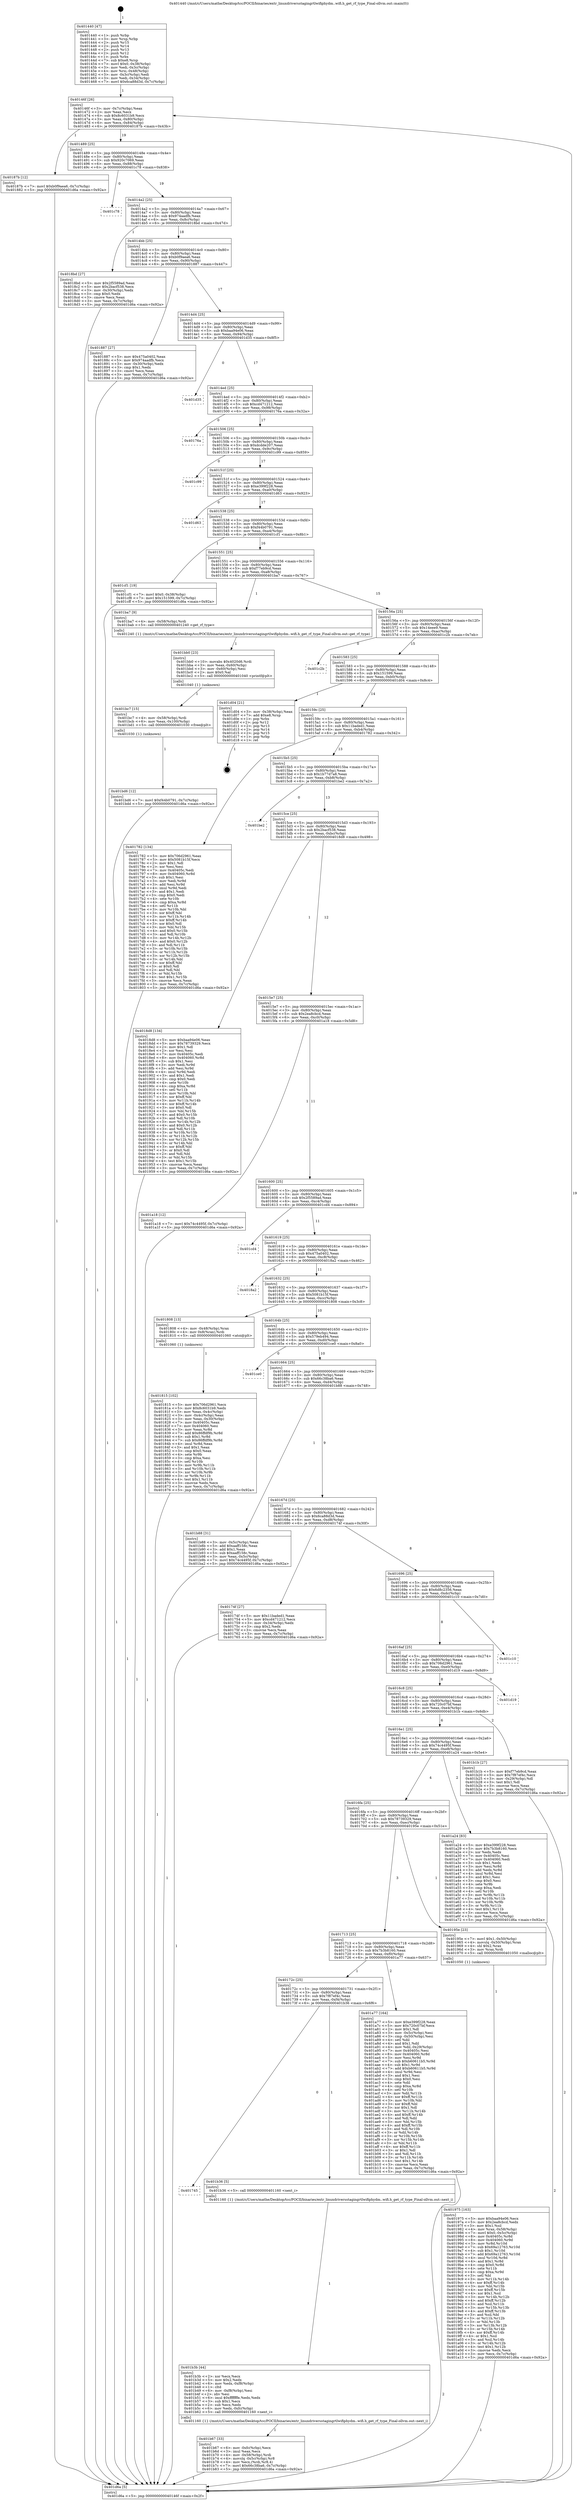 digraph "0x401440" {
  label = "0x401440 (/mnt/c/Users/mathe/Desktop/tcc/POCII/binaries/extr_linuxdriversstagingrtlwifiphydm..wifi.h_get_rf_type_Final-ollvm.out::main(0))"
  labelloc = "t"
  node[shape=record]

  Entry [label="",width=0.3,height=0.3,shape=circle,fillcolor=black,style=filled]
  "0x40146f" [label="{
     0x40146f [26]\l
     | [instrs]\l
     &nbsp;&nbsp;0x40146f \<+3\>: mov -0x7c(%rbp),%eax\l
     &nbsp;&nbsp;0x401472 \<+2\>: mov %eax,%ecx\l
     &nbsp;&nbsp;0x401474 \<+6\>: sub $0x8c6031b9,%ecx\l
     &nbsp;&nbsp;0x40147a \<+3\>: mov %eax,-0x80(%rbp)\l
     &nbsp;&nbsp;0x40147d \<+6\>: mov %ecx,-0x84(%rbp)\l
     &nbsp;&nbsp;0x401483 \<+6\>: je 000000000040187b \<main+0x43b\>\l
  }"]
  "0x40187b" [label="{
     0x40187b [12]\l
     | [instrs]\l
     &nbsp;&nbsp;0x40187b \<+7\>: movl $0xb0f9aea6,-0x7c(%rbp)\l
     &nbsp;&nbsp;0x401882 \<+5\>: jmp 0000000000401d6a \<main+0x92a\>\l
  }"]
  "0x401489" [label="{
     0x401489 [25]\l
     | [instrs]\l
     &nbsp;&nbsp;0x401489 \<+5\>: jmp 000000000040148e \<main+0x4e\>\l
     &nbsp;&nbsp;0x40148e \<+3\>: mov -0x80(%rbp),%eax\l
     &nbsp;&nbsp;0x401491 \<+5\>: sub $0x920c7069,%eax\l
     &nbsp;&nbsp;0x401496 \<+6\>: mov %eax,-0x88(%rbp)\l
     &nbsp;&nbsp;0x40149c \<+6\>: je 0000000000401c78 \<main+0x838\>\l
  }"]
  Exit [label="",width=0.3,height=0.3,shape=circle,fillcolor=black,style=filled,peripheries=2]
  "0x401c78" [label="{
     0x401c78\l
  }", style=dashed]
  "0x4014a2" [label="{
     0x4014a2 [25]\l
     | [instrs]\l
     &nbsp;&nbsp;0x4014a2 \<+5\>: jmp 00000000004014a7 \<main+0x67\>\l
     &nbsp;&nbsp;0x4014a7 \<+3\>: mov -0x80(%rbp),%eax\l
     &nbsp;&nbsp;0x4014aa \<+5\>: sub $0x974aadfb,%eax\l
     &nbsp;&nbsp;0x4014af \<+6\>: mov %eax,-0x8c(%rbp)\l
     &nbsp;&nbsp;0x4014b5 \<+6\>: je 00000000004018bd \<main+0x47d\>\l
  }"]
  "0x401bd6" [label="{
     0x401bd6 [12]\l
     | [instrs]\l
     &nbsp;&nbsp;0x401bd6 \<+7\>: movl $0xf44b0791,-0x7c(%rbp)\l
     &nbsp;&nbsp;0x401bdd \<+5\>: jmp 0000000000401d6a \<main+0x92a\>\l
  }"]
  "0x4018bd" [label="{
     0x4018bd [27]\l
     | [instrs]\l
     &nbsp;&nbsp;0x4018bd \<+5\>: mov $0x2f5589ad,%eax\l
     &nbsp;&nbsp;0x4018c2 \<+5\>: mov $0x2bacf538,%ecx\l
     &nbsp;&nbsp;0x4018c7 \<+3\>: mov -0x30(%rbp),%edx\l
     &nbsp;&nbsp;0x4018ca \<+3\>: cmp $0x0,%edx\l
     &nbsp;&nbsp;0x4018cd \<+3\>: cmove %ecx,%eax\l
     &nbsp;&nbsp;0x4018d0 \<+3\>: mov %eax,-0x7c(%rbp)\l
     &nbsp;&nbsp;0x4018d3 \<+5\>: jmp 0000000000401d6a \<main+0x92a\>\l
  }"]
  "0x4014bb" [label="{
     0x4014bb [25]\l
     | [instrs]\l
     &nbsp;&nbsp;0x4014bb \<+5\>: jmp 00000000004014c0 \<main+0x80\>\l
     &nbsp;&nbsp;0x4014c0 \<+3\>: mov -0x80(%rbp),%eax\l
     &nbsp;&nbsp;0x4014c3 \<+5\>: sub $0xb0f9aea6,%eax\l
     &nbsp;&nbsp;0x4014c8 \<+6\>: mov %eax,-0x90(%rbp)\l
     &nbsp;&nbsp;0x4014ce \<+6\>: je 0000000000401887 \<main+0x447\>\l
  }"]
  "0x401bc7" [label="{
     0x401bc7 [15]\l
     | [instrs]\l
     &nbsp;&nbsp;0x401bc7 \<+4\>: mov -0x58(%rbp),%rdi\l
     &nbsp;&nbsp;0x401bcb \<+6\>: mov %eax,-0x100(%rbp)\l
     &nbsp;&nbsp;0x401bd1 \<+5\>: call 0000000000401030 \<free@plt\>\l
     | [calls]\l
     &nbsp;&nbsp;0x401030 \{1\} (unknown)\l
  }"]
  "0x401887" [label="{
     0x401887 [27]\l
     | [instrs]\l
     &nbsp;&nbsp;0x401887 \<+5\>: mov $0x475a0402,%eax\l
     &nbsp;&nbsp;0x40188c \<+5\>: mov $0x974aadfb,%ecx\l
     &nbsp;&nbsp;0x401891 \<+3\>: mov -0x30(%rbp),%edx\l
     &nbsp;&nbsp;0x401894 \<+3\>: cmp $0x1,%edx\l
     &nbsp;&nbsp;0x401897 \<+3\>: cmovl %ecx,%eax\l
     &nbsp;&nbsp;0x40189a \<+3\>: mov %eax,-0x7c(%rbp)\l
     &nbsp;&nbsp;0x40189d \<+5\>: jmp 0000000000401d6a \<main+0x92a\>\l
  }"]
  "0x4014d4" [label="{
     0x4014d4 [25]\l
     | [instrs]\l
     &nbsp;&nbsp;0x4014d4 \<+5\>: jmp 00000000004014d9 \<main+0x99\>\l
     &nbsp;&nbsp;0x4014d9 \<+3\>: mov -0x80(%rbp),%eax\l
     &nbsp;&nbsp;0x4014dc \<+5\>: sub $0xbaa94e06,%eax\l
     &nbsp;&nbsp;0x4014e1 \<+6\>: mov %eax,-0x94(%rbp)\l
     &nbsp;&nbsp;0x4014e7 \<+6\>: je 0000000000401d35 \<main+0x8f5\>\l
  }"]
  "0x401bb0" [label="{
     0x401bb0 [23]\l
     | [instrs]\l
     &nbsp;&nbsp;0x401bb0 \<+10\>: movabs $0x4020d6,%rdi\l
     &nbsp;&nbsp;0x401bba \<+3\>: mov %eax,-0x60(%rbp)\l
     &nbsp;&nbsp;0x401bbd \<+3\>: mov -0x60(%rbp),%esi\l
     &nbsp;&nbsp;0x401bc0 \<+2\>: mov $0x0,%al\l
     &nbsp;&nbsp;0x401bc2 \<+5\>: call 0000000000401040 \<printf@plt\>\l
     | [calls]\l
     &nbsp;&nbsp;0x401040 \{1\} (unknown)\l
  }"]
  "0x401d35" [label="{
     0x401d35\l
  }", style=dashed]
  "0x4014ed" [label="{
     0x4014ed [25]\l
     | [instrs]\l
     &nbsp;&nbsp;0x4014ed \<+5\>: jmp 00000000004014f2 \<main+0xb2\>\l
     &nbsp;&nbsp;0x4014f2 \<+3\>: mov -0x80(%rbp),%eax\l
     &nbsp;&nbsp;0x4014f5 \<+5\>: sub $0xcd471212,%eax\l
     &nbsp;&nbsp;0x4014fa \<+6\>: mov %eax,-0x98(%rbp)\l
     &nbsp;&nbsp;0x401500 \<+6\>: je 000000000040176a \<main+0x32a\>\l
  }"]
  "0x401b67" [label="{
     0x401b67 [33]\l
     | [instrs]\l
     &nbsp;&nbsp;0x401b67 \<+6\>: mov -0xfc(%rbp),%ecx\l
     &nbsp;&nbsp;0x401b6d \<+3\>: imul %eax,%ecx\l
     &nbsp;&nbsp;0x401b70 \<+4\>: mov -0x58(%rbp),%rdi\l
     &nbsp;&nbsp;0x401b74 \<+4\>: movslq -0x5c(%rbp),%r8\l
     &nbsp;&nbsp;0x401b78 \<+4\>: mov %ecx,(%rdi,%r8,4)\l
     &nbsp;&nbsp;0x401b7c \<+7\>: movl $0x66c38ba6,-0x7c(%rbp)\l
     &nbsp;&nbsp;0x401b83 \<+5\>: jmp 0000000000401d6a \<main+0x92a\>\l
  }"]
  "0x40176a" [label="{
     0x40176a\l
  }", style=dashed]
  "0x401506" [label="{
     0x401506 [25]\l
     | [instrs]\l
     &nbsp;&nbsp;0x401506 \<+5\>: jmp 000000000040150b \<main+0xcb\>\l
     &nbsp;&nbsp;0x40150b \<+3\>: mov -0x80(%rbp),%eax\l
     &nbsp;&nbsp;0x40150e \<+5\>: sub $0xdcdde207,%eax\l
     &nbsp;&nbsp;0x401513 \<+6\>: mov %eax,-0x9c(%rbp)\l
     &nbsp;&nbsp;0x401519 \<+6\>: je 0000000000401c99 \<main+0x859\>\l
  }"]
  "0x401b3b" [label="{
     0x401b3b [44]\l
     | [instrs]\l
     &nbsp;&nbsp;0x401b3b \<+2\>: xor %ecx,%ecx\l
     &nbsp;&nbsp;0x401b3d \<+5\>: mov $0x2,%edx\l
     &nbsp;&nbsp;0x401b42 \<+6\>: mov %edx,-0xf8(%rbp)\l
     &nbsp;&nbsp;0x401b48 \<+1\>: cltd\l
     &nbsp;&nbsp;0x401b49 \<+6\>: mov -0xf8(%rbp),%esi\l
     &nbsp;&nbsp;0x401b4f \<+2\>: idiv %esi\l
     &nbsp;&nbsp;0x401b51 \<+6\>: imul $0xfffffffe,%edx,%edx\l
     &nbsp;&nbsp;0x401b57 \<+3\>: sub $0x1,%ecx\l
     &nbsp;&nbsp;0x401b5a \<+2\>: sub %ecx,%edx\l
     &nbsp;&nbsp;0x401b5c \<+6\>: mov %edx,-0xfc(%rbp)\l
     &nbsp;&nbsp;0x401b62 \<+5\>: call 0000000000401160 \<next_i\>\l
     | [calls]\l
     &nbsp;&nbsp;0x401160 \{1\} (/mnt/c/Users/mathe/Desktop/tcc/POCII/binaries/extr_linuxdriversstagingrtlwifiphydm..wifi.h_get_rf_type_Final-ollvm.out::next_i)\l
  }"]
  "0x401c99" [label="{
     0x401c99\l
  }", style=dashed]
  "0x40151f" [label="{
     0x40151f [25]\l
     | [instrs]\l
     &nbsp;&nbsp;0x40151f \<+5\>: jmp 0000000000401524 \<main+0xe4\>\l
     &nbsp;&nbsp;0x401524 \<+3\>: mov -0x80(%rbp),%eax\l
     &nbsp;&nbsp;0x401527 \<+5\>: sub $0xe399f228,%eax\l
     &nbsp;&nbsp;0x40152c \<+6\>: mov %eax,-0xa0(%rbp)\l
     &nbsp;&nbsp;0x401532 \<+6\>: je 0000000000401d63 \<main+0x923\>\l
  }"]
  "0x401745" [label="{
     0x401745\l
  }", style=dashed]
  "0x401d63" [label="{
     0x401d63\l
  }", style=dashed]
  "0x401538" [label="{
     0x401538 [25]\l
     | [instrs]\l
     &nbsp;&nbsp;0x401538 \<+5\>: jmp 000000000040153d \<main+0xfd\>\l
     &nbsp;&nbsp;0x40153d \<+3\>: mov -0x80(%rbp),%eax\l
     &nbsp;&nbsp;0x401540 \<+5\>: sub $0xf44b0791,%eax\l
     &nbsp;&nbsp;0x401545 \<+6\>: mov %eax,-0xa4(%rbp)\l
     &nbsp;&nbsp;0x40154b \<+6\>: je 0000000000401cf1 \<main+0x8b1\>\l
  }"]
  "0x401b36" [label="{
     0x401b36 [5]\l
     | [instrs]\l
     &nbsp;&nbsp;0x401b36 \<+5\>: call 0000000000401160 \<next_i\>\l
     | [calls]\l
     &nbsp;&nbsp;0x401160 \{1\} (/mnt/c/Users/mathe/Desktop/tcc/POCII/binaries/extr_linuxdriversstagingrtlwifiphydm..wifi.h_get_rf_type_Final-ollvm.out::next_i)\l
  }"]
  "0x401cf1" [label="{
     0x401cf1 [19]\l
     | [instrs]\l
     &nbsp;&nbsp;0x401cf1 \<+7\>: movl $0x0,-0x38(%rbp)\l
     &nbsp;&nbsp;0x401cf8 \<+7\>: movl $0x151599,-0x7c(%rbp)\l
     &nbsp;&nbsp;0x401cff \<+5\>: jmp 0000000000401d6a \<main+0x92a\>\l
  }"]
  "0x401551" [label="{
     0x401551 [25]\l
     | [instrs]\l
     &nbsp;&nbsp;0x401551 \<+5\>: jmp 0000000000401556 \<main+0x116\>\l
     &nbsp;&nbsp;0x401556 \<+3\>: mov -0x80(%rbp),%eax\l
     &nbsp;&nbsp;0x401559 \<+5\>: sub $0xf77eb9cd,%eax\l
     &nbsp;&nbsp;0x40155e \<+6\>: mov %eax,-0xa8(%rbp)\l
     &nbsp;&nbsp;0x401564 \<+6\>: je 0000000000401ba7 \<main+0x767\>\l
  }"]
  "0x40172c" [label="{
     0x40172c [25]\l
     | [instrs]\l
     &nbsp;&nbsp;0x40172c \<+5\>: jmp 0000000000401731 \<main+0x2f1\>\l
     &nbsp;&nbsp;0x401731 \<+3\>: mov -0x80(%rbp),%eax\l
     &nbsp;&nbsp;0x401734 \<+5\>: sub $0x7f87ef4c,%eax\l
     &nbsp;&nbsp;0x401739 \<+6\>: mov %eax,-0xf4(%rbp)\l
     &nbsp;&nbsp;0x40173f \<+6\>: je 0000000000401b36 \<main+0x6f6\>\l
  }"]
  "0x401ba7" [label="{
     0x401ba7 [9]\l
     | [instrs]\l
     &nbsp;&nbsp;0x401ba7 \<+4\>: mov -0x58(%rbp),%rdi\l
     &nbsp;&nbsp;0x401bab \<+5\>: call 0000000000401240 \<get_rf_type\>\l
     | [calls]\l
     &nbsp;&nbsp;0x401240 \{1\} (/mnt/c/Users/mathe/Desktop/tcc/POCII/binaries/extr_linuxdriversstagingrtlwifiphydm..wifi.h_get_rf_type_Final-ollvm.out::get_rf_type)\l
  }"]
  "0x40156a" [label="{
     0x40156a [25]\l
     | [instrs]\l
     &nbsp;&nbsp;0x40156a \<+5\>: jmp 000000000040156f \<main+0x12f\>\l
     &nbsp;&nbsp;0x40156f \<+3\>: mov -0x80(%rbp),%eax\l
     &nbsp;&nbsp;0x401572 \<+5\>: sub $0x14eee9,%eax\l
     &nbsp;&nbsp;0x401577 \<+6\>: mov %eax,-0xac(%rbp)\l
     &nbsp;&nbsp;0x40157d \<+6\>: je 0000000000401c2b \<main+0x7eb\>\l
  }"]
  "0x401a77" [label="{
     0x401a77 [164]\l
     | [instrs]\l
     &nbsp;&nbsp;0x401a77 \<+5\>: mov $0xe399f228,%eax\l
     &nbsp;&nbsp;0x401a7c \<+5\>: mov $0x720c07bf,%ecx\l
     &nbsp;&nbsp;0x401a81 \<+2\>: mov $0x1,%dl\l
     &nbsp;&nbsp;0x401a83 \<+3\>: mov -0x5c(%rbp),%esi\l
     &nbsp;&nbsp;0x401a86 \<+3\>: cmp -0x50(%rbp),%esi\l
     &nbsp;&nbsp;0x401a89 \<+4\>: setl %dil\l
     &nbsp;&nbsp;0x401a8d \<+4\>: and $0x1,%dil\l
     &nbsp;&nbsp;0x401a91 \<+4\>: mov %dil,-0x29(%rbp)\l
     &nbsp;&nbsp;0x401a95 \<+7\>: mov 0x40405c,%esi\l
     &nbsp;&nbsp;0x401a9c \<+8\>: mov 0x404060,%r8d\l
     &nbsp;&nbsp;0x401aa4 \<+3\>: mov %esi,%r9d\l
     &nbsp;&nbsp;0x401aa7 \<+7\>: sub $0xb60611b5,%r9d\l
     &nbsp;&nbsp;0x401aae \<+4\>: sub $0x1,%r9d\l
     &nbsp;&nbsp;0x401ab2 \<+7\>: add $0xb60611b5,%r9d\l
     &nbsp;&nbsp;0x401ab9 \<+4\>: imul %r9d,%esi\l
     &nbsp;&nbsp;0x401abd \<+3\>: and $0x1,%esi\l
     &nbsp;&nbsp;0x401ac0 \<+3\>: cmp $0x0,%esi\l
     &nbsp;&nbsp;0x401ac3 \<+4\>: sete %dil\l
     &nbsp;&nbsp;0x401ac7 \<+4\>: cmp $0xa,%r8d\l
     &nbsp;&nbsp;0x401acb \<+4\>: setl %r10b\l
     &nbsp;&nbsp;0x401acf \<+3\>: mov %dil,%r11b\l
     &nbsp;&nbsp;0x401ad2 \<+4\>: xor $0xff,%r11b\l
     &nbsp;&nbsp;0x401ad6 \<+3\>: mov %r10b,%bl\l
     &nbsp;&nbsp;0x401ad9 \<+3\>: xor $0xff,%bl\l
     &nbsp;&nbsp;0x401adc \<+3\>: xor $0x1,%dl\l
     &nbsp;&nbsp;0x401adf \<+3\>: mov %r11b,%r14b\l
     &nbsp;&nbsp;0x401ae2 \<+4\>: and $0xff,%r14b\l
     &nbsp;&nbsp;0x401ae6 \<+3\>: and %dl,%dil\l
     &nbsp;&nbsp;0x401ae9 \<+3\>: mov %bl,%r15b\l
     &nbsp;&nbsp;0x401aec \<+4\>: and $0xff,%r15b\l
     &nbsp;&nbsp;0x401af0 \<+3\>: and %dl,%r10b\l
     &nbsp;&nbsp;0x401af3 \<+3\>: or %dil,%r14b\l
     &nbsp;&nbsp;0x401af6 \<+3\>: or %r10b,%r15b\l
     &nbsp;&nbsp;0x401af9 \<+3\>: xor %r15b,%r14b\l
     &nbsp;&nbsp;0x401afc \<+3\>: or %bl,%r11b\l
     &nbsp;&nbsp;0x401aff \<+4\>: xor $0xff,%r11b\l
     &nbsp;&nbsp;0x401b03 \<+3\>: or $0x1,%dl\l
     &nbsp;&nbsp;0x401b06 \<+3\>: and %dl,%r11b\l
     &nbsp;&nbsp;0x401b09 \<+3\>: or %r11b,%r14b\l
     &nbsp;&nbsp;0x401b0c \<+4\>: test $0x1,%r14b\l
     &nbsp;&nbsp;0x401b10 \<+3\>: cmovne %ecx,%eax\l
     &nbsp;&nbsp;0x401b13 \<+3\>: mov %eax,-0x7c(%rbp)\l
     &nbsp;&nbsp;0x401b16 \<+5\>: jmp 0000000000401d6a \<main+0x92a\>\l
  }"]
  "0x401c2b" [label="{
     0x401c2b\l
  }", style=dashed]
  "0x401583" [label="{
     0x401583 [25]\l
     | [instrs]\l
     &nbsp;&nbsp;0x401583 \<+5\>: jmp 0000000000401588 \<main+0x148\>\l
     &nbsp;&nbsp;0x401588 \<+3\>: mov -0x80(%rbp),%eax\l
     &nbsp;&nbsp;0x40158b \<+5\>: sub $0x151599,%eax\l
     &nbsp;&nbsp;0x401590 \<+6\>: mov %eax,-0xb0(%rbp)\l
     &nbsp;&nbsp;0x401596 \<+6\>: je 0000000000401d04 \<main+0x8c4\>\l
  }"]
  "0x401975" [label="{
     0x401975 [163]\l
     | [instrs]\l
     &nbsp;&nbsp;0x401975 \<+5\>: mov $0xbaa94e06,%ecx\l
     &nbsp;&nbsp;0x40197a \<+5\>: mov $0x2ea8cbcd,%edx\l
     &nbsp;&nbsp;0x40197f \<+3\>: mov $0x1,%sil\l
     &nbsp;&nbsp;0x401982 \<+4\>: mov %rax,-0x58(%rbp)\l
     &nbsp;&nbsp;0x401986 \<+7\>: movl $0x0,-0x5c(%rbp)\l
     &nbsp;&nbsp;0x40198d \<+8\>: mov 0x40405c,%r8d\l
     &nbsp;&nbsp;0x401995 \<+8\>: mov 0x404060,%r9d\l
     &nbsp;&nbsp;0x40199d \<+3\>: mov %r8d,%r10d\l
     &nbsp;&nbsp;0x4019a0 \<+7\>: sub $0x69a12763,%r10d\l
     &nbsp;&nbsp;0x4019a7 \<+4\>: sub $0x1,%r10d\l
     &nbsp;&nbsp;0x4019ab \<+7\>: add $0x69a12763,%r10d\l
     &nbsp;&nbsp;0x4019b2 \<+4\>: imul %r10d,%r8d\l
     &nbsp;&nbsp;0x4019b6 \<+4\>: and $0x1,%r8d\l
     &nbsp;&nbsp;0x4019ba \<+4\>: cmp $0x0,%r8d\l
     &nbsp;&nbsp;0x4019be \<+4\>: sete %r11b\l
     &nbsp;&nbsp;0x4019c2 \<+4\>: cmp $0xa,%r9d\l
     &nbsp;&nbsp;0x4019c6 \<+3\>: setl %bl\l
     &nbsp;&nbsp;0x4019c9 \<+3\>: mov %r11b,%r14b\l
     &nbsp;&nbsp;0x4019cc \<+4\>: xor $0xff,%r14b\l
     &nbsp;&nbsp;0x4019d0 \<+3\>: mov %bl,%r15b\l
     &nbsp;&nbsp;0x4019d3 \<+4\>: xor $0xff,%r15b\l
     &nbsp;&nbsp;0x4019d7 \<+4\>: xor $0x1,%sil\l
     &nbsp;&nbsp;0x4019db \<+3\>: mov %r14b,%r12b\l
     &nbsp;&nbsp;0x4019de \<+4\>: and $0xff,%r12b\l
     &nbsp;&nbsp;0x4019e2 \<+3\>: and %sil,%r11b\l
     &nbsp;&nbsp;0x4019e5 \<+3\>: mov %r15b,%r13b\l
     &nbsp;&nbsp;0x4019e8 \<+4\>: and $0xff,%r13b\l
     &nbsp;&nbsp;0x4019ec \<+3\>: and %sil,%bl\l
     &nbsp;&nbsp;0x4019ef \<+3\>: or %r11b,%r12b\l
     &nbsp;&nbsp;0x4019f2 \<+3\>: or %bl,%r13b\l
     &nbsp;&nbsp;0x4019f5 \<+3\>: xor %r13b,%r12b\l
     &nbsp;&nbsp;0x4019f8 \<+3\>: or %r15b,%r14b\l
     &nbsp;&nbsp;0x4019fb \<+4\>: xor $0xff,%r14b\l
     &nbsp;&nbsp;0x4019ff \<+4\>: or $0x1,%sil\l
     &nbsp;&nbsp;0x401a03 \<+3\>: and %sil,%r14b\l
     &nbsp;&nbsp;0x401a06 \<+3\>: or %r14b,%r12b\l
     &nbsp;&nbsp;0x401a09 \<+4\>: test $0x1,%r12b\l
     &nbsp;&nbsp;0x401a0d \<+3\>: cmovne %edx,%ecx\l
     &nbsp;&nbsp;0x401a10 \<+3\>: mov %ecx,-0x7c(%rbp)\l
     &nbsp;&nbsp;0x401a13 \<+5\>: jmp 0000000000401d6a \<main+0x92a\>\l
  }"]
  "0x401d04" [label="{
     0x401d04 [21]\l
     | [instrs]\l
     &nbsp;&nbsp;0x401d04 \<+3\>: mov -0x38(%rbp),%eax\l
     &nbsp;&nbsp;0x401d07 \<+7\>: add $0xe8,%rsp\l
     &nbsp;&nbsp;0x401d0e \<+1\>: pop %rbx\l
     &nbsp;&nbsp;0x401d0f \<+2\>: pop %r12\l
     &nbsp;&nbsp;0x401d11 \<+2\>: pop %r13\l
     &nbsp;&nbsp;0x401d13 \<+2\>: pop %r14\l
     &nbsp;&nbsp;0x401d15 \<+2\>: pop %r15\l
     &nbsp;&nbsp;0x401d17 \<+1\>: pop %rbp\l
     &nbsp;&nbsp;0x401d18 \<+1\>: ret\l
  }"]
  "0x40159c" [label="{
     0x40159c [25]\l
     | [instrs]\l
     &nbsp;&nbsp;0x40159c \<+5\>: jmp 00000000004015a1 \<main+0x161\>\l
     &nbsp;&nbsp;0x4015a1 \<+3\>: mov -0x80(%rbp),%eax\l
     &nbsp;&nbsp;0x4015a4 \<+5\>: sub $0x11baded1,%eax\l
     &nbsp;&nbsp;0x4015a9 \<+6\>: mov %eax,-0xb4(%rbp)\l
     &nbsp;&nbsp;0x4015af \<+6\>: je 0000000000401782 \<main+0x342\>\l
  }"]
  "0x401713" [label="{
     0x401713 [25]\l
     | [instrs]\l
     &nbsp;&nbsp;0x401713 \<+5\>: jmp 0000000000401718 \<main+0x2d8\>\l
     &nbsp;&nbsp;0x401718 \<+3\>: mov -0x80(%rbp),%eax\l
     &nbsp;&nbsp;0x40171b \<+5\>: sub $0x7b3b8160,%eax\l
     &nbsp;&nbsp;0x401720 \<+6\>: mov %eax,-0xf0(%rbp)\l
     &nbsp;&nbsp;0x401726 \<+6\>: je 0000000000401a77 \<main+0x637\>\l
  }"]
  "0x401782" [label="{
     0x401782 [134]\l
     | [instrs]\l
     &nbsp;&nbsp;0x401782 \<+5\>: mov $0x706d2961,%eax\l
     &nbsp;&nbsp;0x401787 \<+5\>: mov $0x5081b15f,%ecx\l
     &nbsp;&nbsp;0x40178c \<+2\>: mov $0x1,%dl\l
     &nbsp;&nbsp;0x40178e \<+2\>: xor %esi,%esi\l
     &nbsp;&nbsp;0x401790 \<+7\>: mov 0x40405c,%edi\l
     &nbsp;&nbsp;0x401797 \<+8\>: mov 0x404060,%r8d\l
     &nbsp;&nbsp;0x40179f \<+3\>: sub $0x1,%esi\l
     &nbsp;&nbsp;0x4017a2 \<+3\>: mov %edi,%r9d\l
     &nbsp;&nbsp;0x4017a5 \<+3\>: add %esi,%r9d\l
     &nbsp;&nbsp;0x4017a8 \<+4\>: imul %r9d,%edi\l
     &nbsp;&nbsp;0x4017ac \<+3\>: and $0x1,%edi\l
     &nbsp;&nbsp;0x4017af \<+3\>: cmp $0x0,%edi\l
     &nbsp;&nbsp;0x4017b2 \<+4\>: sete %r10b\l
     &nbsp;&nbsp;0x4017b6 \<+4\>: cmp $0xa,%r8d\l
     &nbsp;&nbsp;0x4017ba \<+4\>: setl %r11b\l
     &nbsp;&nbsp;0x4017be \<+3\>: mov %r10b,%bl\l
     &nbsp;&nbsp;0x4017c1 \<+3\>: xor $0xff,%bl\l
     &nbsp;&nbsp;0x4017c4 \<+3\>: mov %r11b,%r14b\l
     &nbsp;&nbsp;0x4017c7 \<+4\>: xor $0xff,%r14b\l
     &nbsp;&nbsp;0x4017cb \<+3\>: xor $0x0,%dl\l
     &nbsp;&nbsp;0x4017ce \<+3\>: mov %bl,%r15b\l
     &nbsp;&nbsp;0x4017d1 \<+4\>: and $0x0,%r15b\l
     &nbsp;&nbsp;0x4017d5 \<+3\>: and %dl,%r10b\l
     &nbsp;&nbsp;0x4017d8 \<+3\>: mov %r14b,%r12b\l
     &nbsp;&nbsp;0x4017db \<+4\>: and $0x0,%r12b\l
     &nbsp;&nbsp;0x4017df \<+3\>: and %dl,%r11b\l
     &nbsp;&nbsp;0x4017e2 \<+3\>: or %r10b,%r15b\l
     &nbsp;&nbsp;0x4017e5 \<+3\>: or %r11b,%r12b\l
     &nbsp;&nbsp;0x4017e8 \<+3\>: xor %r12b,%r15b\l
     &nbsp;&nbsp;0x4017eb \<+3\>: or %r14b,%bl\l
     &nbsp;&nbsp;0x4017ee \<+3\>: xor $0xff,%bl\l
     &nbsp;&nbsp;0x4017f1 \<+3\>: or $0x0,%dl\l
     &nbsp;&nbsp;0x4017f4 \<+2\>: and %dl,%bl\l
     &nbsp;&nbsp;0x4017f6 \<+3\>: or %bl,%r15b\l
     &nbsp;&nbsp;0x4017f9 \<+4\>: test $0x1,%r15b\l
     &nbsp;&nbsp;0x4017fd \<+3\>: cmovne %ecx,%eax\l
     &nbsp;&nbsp;0x401800 \<+3\>: mov %eax,-0x7c(%rbp)\l
     &nbsp;&nbsp;0x401803 \<+5\>: jmp 0000000000401d6a \<main+0x92a\>\l
  }"]
  "0x4015b5" [label="{
     0x4015b5 [25]\l
     | [instrs]\l
     &nbsp;&nbsp;0x4015b5 \<+5\>: jmp 00000000004015ba \<main+0x17a\>\l
     &nbsp;&nbsp;0x4015ba \<+3\>: mov -0x80(%rbp),%eax\l
     &nbsp;&nbsp;0x4015bd \<+5\>: sub $0x1b77d7a8,%eax\l
     &nbsp;&nbsp;0x4015c2 \<+6\>: mov %eax,-0xb8(%rbp)\l
     &nbsp;&nbsp;0x4015c8 \<+6\>: je 0000000000401be2 \<main+0x7a2\>\l
  }"]
  "0x40195e" [label="{
     0x40195e [23]\l
     | [instrs]\l
     &nbsp;&nbsp;0x40195e \<+7\>: movl $0x1,-0x50(%rbp)\l
     &nbsp;&nbsp;0x401965 \<+4\>: movslq -0x50(%rbp),%rax\l
     &nbsp;&nbsp;0x401969 \<+4\>: shl $0x2,%rax\l
     &nbsp;&nbsp;0x40196d \<+3\>: mov %rax,%rdi\l
     &nbsp;&nbsp;0x401970 \<+5\>: call 0000000000401050 \<malloc@plt\>\l
     | [calls]\l
     &nbsp;&nbsp;0x401050 \{1\} (unknown)\l
  }"]
  "0x401be2" [label="{
     0x401be2\l
  }", style=dashed]
  "0x4015ce" [label="{
     0x4015ce [25]\l
     | [instrs]\l
     &nbsp;&nbsp;0x4015ce \<+5\>: jmp 00000000004015d3 \<main+0x193\>\l
     &nbsp;&nbsp;0x4015d3 \<+3\>: mov -0x80(%rbp),%eax\l
     &nbsp;&nbsp;0x4015d6 \<+5\>: sub $0x2bacf538,%eax\l
     &nbsp;&nbsp;0x4015db \<+6\>: mov %eax,-0xbc(%rbp)\l
     &nbsp;&nbsp;0x4015e1 \<+6\>: je 00000000004018d8 \<main+0x498\>\l
  }"]
  "0x4016fa" [label="{
     0x4016fa [25]\l
     | [instrs]\l
     &nbsp;&nbsp;0x4016fa \<+5\>: jmp 00000000004016ff \<main+0x2bf\>\l
     &nbsp;&nbsp;0x4016ff \<+3\>: mov -0x80(%rbp),%eax\l
     &nbsp;&nbsp;0x401702 \<+5\>: sub $0x78739329,%eax\l
     &nbsp;&nbsp;0x401707 \<+6\>: mov %eax,-0xec(%rbp)\l
     &nbsp;&nbsp;0x40170d \<+6\>: je 000000000040195e \<main+0x51e\>\l
  }"]
  "0x4018d8" [label="{
     0x4018d8 [134]\l
     | [instrs]\l
     &nbsp;&nbsp;0x4018d8 \<+5\>: mov $0xbaa94e06,%eax\l
     &nbsp;&nbsp;0x4018dd \<+5\>: mov $0x78739329,%ecx\l
     &nbsp;&nbsp;0x4018e2 \<+2\>: mov $0x1,%dl\l
     &nbsp;&nbsp;0x4018e4 \<+2\>: xor %esi,%esi\l
     &nbsp;&nbsp;0x4018e6 \<+7\>: mov 0x40405c,%edi\l
     &nbsp;&nbsp;0x4018ed \<+8\>: mov 0x404060,%r8d\l
     &nbsp;&nbsp;0x4018f5 \<+3\>: sub $0x1,%esi\l
     &nbsp;&nbsp;0x4018f8 \<+3\>: mov %edi,%r9d\l
     &nbsp;&nbsp;0x4018fb \<+3\>: add %esi,%r9d\l
     &nbsp;&nbsp;0x4018fe \<+4\>: imul %r9d,%edi\l
     &nbsp;&nbsp;0x401902 \<+3\>: and $0x1,%edi\l
     &nbsp;&nbsp;0x401905 \<+3\>: cmp $0x0,%edi\l
     &nbsp;&nbsp;0x401908 \<+4\>: sete %r10b\l
     &nbsp;&nbsp;0x40190c \<+4\>: cmp $0xa,%r8d\l
     &nbsp;&nbsp;0x401910 \<+4\>: setl %r11b\l
     &nbsp;&nbsp;0x401914 \<+3\>: mov %r10b,%bl\l
     &nbsp;&nbsp;0x401917 \<+3\>: xor $0xff,%bl\l
     &nbsp;&nbsp;0x40191a \<+3\>: mov %r11b,%r14b\l
     &nbsp;&nbsp;0x40191d \<+4\>: xor $0xff,%r14b\l
     &nbsp;&nbsp;0x401921 \<+3\>: xor $0x0,%dl\l
     &nbsp;&nbsp;0x401924 \<+3\>: mov %bl,%r15b\l
     &nbsp;&nbsp;0x401927 \<+4\>: and $0x0,%r15b\l
     &nbsp;&nbsp;0x40192b \<+3\>: and %dl,%r10b\l
     &nbsp;&nbsp;0x40192e \<+3\>: mov %r14b,%r12b\l
     &nbsp;&nbsp;0x401931 \<+4\>: and $0x0,%r12b\l
     &nbsp;&nbsp;0x401935 \<+3\>: and %dl,%r11b\l
     &nbsp;&nbsp;0x401938 \<+3\>: or %r10b,%r15b\l
     &nbsp;&nbsp;0x40193b \<+3\>: or %r11b,%r12b\l
     &nbsp;&nbsp;0x40193e \<+3\>: xor %r12b,%r15b\l
     &nbsp;&nbsp;0x401941 \<+3\>: or %r14b,%bl\l
     &nbsp;&nbsp;0x401944 \<+3\>: xor $0xff,%bl\l
     &nbsp;&nbsp;0x401947 \<+3\>: or $0x0,%dl\l
     &nbsp;&nbsp;0x40194a \<+2\>: and %dl,%bl\l
     &nbsp;&nbsp;0x40194c \<+3\>: or %bl,%r15b\l
     &nbsp;&nbsp;0x40194f \<+4\>: test $0x1,%r15b\l
     &nbsp;&nbsp;0x401953 \<+3\>: cmovne %ecx,%eax\l
     &nbsp;&nbsp;0x401956 \<+3\>: mov %eax,-0x7c(%rbp)\l
     &nbsp;&nbsp;0x401959 \<+5\>: jmp 0000000000401d6a \<main+0x92a\>\l
  }"]
  "0x4015e7" [label="{
     0x4015e7 [25]\l
     | [instrs]\l
     &nbsp;&nbsp;0x4015e7 \<+5\>: jmp 00000000004015ec \<main+0x1ac\>\l
     &nbsp;&nbsp;0x4015ec \<+3\>: mov -0x80(%rbp),%eax\l
     &nbsp;&nbsp;0x4015ef \<+5\>: sub $0x2ea8cbcd,%eax\l
     &nbsp;&nbsp;0x4015f4 \<+6\>: mov %eax,-0xc0(%rbp)\l
     &nbsp;&nbsp;0x4015fa \<+6\>: je 0000000000401a18 \<main+0x5d8\>\l
  }"]
  "0x401a24" [label="{
     0x401a24 [83]\l
     | [instrs]\l
     &nbsp;&nbsp;0x401a24 \<+5\>: mov $0xe399f228,%eax\l
     &nbsp;&nbsp;0x401a29 \<+5\>: mov $0x7b3b8160,%ecx\l
     &nbsp;&nbsp;0x401a2e \<+2\>: xor %edx,%edx\l
     &nbsp;&nbsp;0x401a30 \<+7\>: mov 0x40405c,%esi\l
     &nbsp;&nbsp;0x401a37 \<+7\>: mov 0x404060,%edi\l
     &nbsp;&nbsp;0x401a3e \<+3\>: sub $0x1,%edx\l
     &nbsp;&nbsp;0x401a41 \<+3\>: mov %esi,%r8d\l
     &nbsp;&nbsp;0x401a44 \<+3\>: add %edx,%r8d\l
     &nbsp;&nbsp;0x401a47 \<+4\>: imul %r8d,%esi\l
     &nbsp;&nbsp;0x401a4b \<+3\>: and $0x1,%esi\l
     &nbsp;&nbsp;0x401a4e \<+3\>: cmp $0x0,%esi\l
     &nbsp;&nbsp;0x401a51 \<+4\>: sete %r9b\l
     &nbsp;&nbsp;0x401a55 \<+3\>: cmp $0xa,%edi\l
     &nbsp;&nbsp;0x401a58 \<+4\>: setl %r10b\l
     &nbsp;&nbsp;0x401a5c \<+3\>: mov %r9b,%r11b\l
     &nbsp;&nbsp;0x401a5f \<+3\>: and %r10b,%r11b\l
     &nbsp;&nbsp;0x401a62 \<+3\>: xor %r10b,%r9b\l
     &nbsp;&nbsp;0x401a65 \<+3\>: or %r9b,%r11b\l
     &nbsp;&nbsp;0x401a68 \<+4\>: test $0x1,%r11b\l
     &nbsp;&nbsp;0x401a6c \<+3\>: cmovne %ecx,%eax\l
     &nbsp;&nbsp;0x401a6f \<+3\>: mov %eax,-0x7c(%rbp)\l
     &nbsp;&nbsp;0x401a72 \<+5\>: jmp 0000000000401d6a \<main+0x92a\>\l
  }"]
  "0x401a18" [label="{
     0x401a18 [12]\l
     | [instrs]\l
     &nbsp;&nbsp;0x401a18 \<+7\>: movl $0x74c4495f,-0x7c(%rbp)\l
     &nbsp;&nbsp;0x401a1f \<+5\>: jmp 0000000000401d6a \<main+0x92a\>\l
  }"]
  "0x401600" [label="{
     0x401600 [25]\l
     | [instrs]\l
     &nbsp;&nbsp;0x401600 \<+5\>: jmp 0000000000401605 \<main+0x1c5\>\l
     &nbsp;&nbsp;0x401605 \<+3\>: mov -0x80(%rbp),%eax\l
     &nbsp;&nbsp;0x401608 \<+5\>: sub $0x2f5589ad,%eax\l
     &nbsp;&nbsp;0x40160d \<+6\>: mov %eax,-0xc4(%rbp)\l
     &nbsp;&nbsp;0x401613 \<+6\>: je 0000000000401cd4 \<main+0x894\>\l
  }"]
  "0x4016e1" [label="{
     0x4016e1 [25]\l
     | [instrs]\l
     &nbsp;&nbsp;0x4016e1 \<+5\>: jmp 00000000004016e6 \<main+0x2a6\>\l
     &nbsp;&nbsp;0x4016e6 \<+3\>: mov -0x80(%rbp),%eax\l
     &nbsp;&nbsp;0x4016e9 \<+5\>: sub $0x74c4495f,%eax\l
     &nbsp;&nbsp;0x4016ee \<+6\>: mov %eax,-0xe8(%rbp)\l
     &nbsp;&nbsp;0x4016f4 \<+6\>: je 0000000000401a24 \<main+0x5e4\>\l
  }"]
  "0x401cd4" [label="{
     0x401cd4\l
  }", style=dashed]
  "0x401619" [label="{
     0x401619 [25]\l
     | [instrs]\l
     &nbsp;&nbsp;0x401619 \<+5\>: jmp 000000000040161e \<main+0x1de\>\l
     &nbsp;&nbsp;0x40161e \<+3\>: mov -0x80(%rbp),%eax\l
     &nbsp;&nbsp;0x401621 \<+5\>: sub $0x475a0402,%eax\l
     &nbsp;&nbsp;0x401626 \<+6\>: mov %eax,-0xc8(%rbp)\l
     &nbsp;&nbsp;0x40162c \<+6\>: je 00000000004018a2 \<main+0x462\>\l
  }"]
  "0x401b1b" [label="{
     0x401b1b [27]\l
     | [instrs]\l
     &nbsp;&nbsp;0x401b1b \<+5\>: mov $0xf77eb9cd,%eax\l
     &nbsp;&nbsp;0x401b20 \<+5\>: mov $0x7f87ef4c,%ecx\l
     &nbsp;&nbsp;0x401b25 \<+3\>: mov -0x29(%rbp),%dl\l
     &nbsp;&nbsp;0x401b28 \<+3\>: test $0x1,%dl\l
     &nbsp;&nbsp;0x401b2b \<+3\>: cmovne %ecx,%eax\l
     &nbsp;&nbsp;0x401b2e \<+3\>: mov %eax,-0x7c(%rbp)\l
     &nbsp;&nbsp;0x401b31 \<+5\>: jmp 0000000000401d6a \<main+0x92a\>\l
  }"]
  "0x4018a2" [label="{
     0x4018a2\l
  }", style=dashed]
  "0x401632" [label="{
     0x401632 [25]\l
     | [instrs]\l
     &nbsp;&nbsp;0x401632 \<+5\>: jmp 0000000000401637 \<main+0x1f7\>\l
     &nbsp;&nbsp;0x401637 \<+3\>: mov -0x80(%rbp),%eax\l
     &nbsp;&nbsp;0x40163a \<+5\>: sub $0x5081b15f,%eax\l
     &nbsp;&nbsp;0x40163f \<+6\>: mov %eax,-0xcc(%rbp)\l
     &nbsp;&nbsp;0x401645 \<+6\>: je 0000000000401808 \<main+0x3c8\>\l
  }"]
  "0x4016c8" [label="{
     0x4016c8 [25]\l
     | [instrs]\l
     &nbsp;&nbsp;0x4016c8 \<+5\>: jmp 00000000004016cd \<main+0x28d\>\l
     &nbsp;&nbsp;0x4016cd \<+3\>: mov -0x80(%rbp),%eax\l
     &nbsp;&nbsp;0x4016d0 \<+5\>: sub $0x720c07bf,%eax\l
     &nbsp;&nbsp;0x4016d5 \<+6\>: mov %eax,-0xe4(%rbp)\l
     &nbsp;&nbsp;0x4016db \<+6\>: je 0000000000401b1b \<main+0x6db\>\l
  }"]
  "0x401808" [label="{
     0x401808 [13]\l
     | [instrs]\l
     &nbsp;&nbsp;0x401808 \<+4\>: mov -0x48(%rbp),%rax\l
     &nbsp;&nbsp;0x40180c \<+4\>: mov 0x8(%rax),%rdi\l
     &nbsp;&nbsp;0x401810 \<+5\>: call 0000000000401060 \<atoi@plt\>\l
     | [calls]\l
     &nbsp;&nbsp;0x401060 \{1\} (unknown)\l
  }"]
  "0x40164b" [label="{
     0x40164b [25]\l
     | [instrs]\l
     &nbsp;&nbsp;0x40164b \<+5\>: jmp 0000000000401650 \<main+0x210\>\l
     &nbsp;&nbsp;0x401650 \<+3\>: mov -0x80(%rbp),%eax\l
     &nbsp;&nbsp;0x401653 \<+5\>: sub $0x579eb494,%eax\l
     &nbsp;&nbsp;0x401658 \<+6\>: mov %eax,-0xd0(%rbp)\l
     &nbsp;&nbsp;0x40165e \<+6\>: je 0000000000401ce0 \<main+0x8a0\>\l
  }"]
  "0x401d19" [label="{
     0x401d19\l
  }", style=dashed]
  "0x401ce0" [label="{
     0x401ce0\l
  }", style=dashed]
  "0x401664" [label="{
     0x401664 [25]\l
     | [instrs]\l
     &nbsp;&nbsp;0x401664 \<+5\>: jmp 0000000000401669 \<main+0x229\>\l
     &nbsp;&nbsp;0x401669 \<+3\>: mov -0x80(%rbp),%eax\l
     &nbsp;&nbsp;0x40166c \<+5\>: sub $0x66c38ba6,%eax\l
     &nbsp;&nbsp;0x401671 \<+6\>: mov %eax,-0xd4(%rbp)\l
     &nbsp;&nbsp;0x401677 \<+6\>: je 0000000000401b88 \<main+0x748\>\l
  }"]
  "0x4016af" [label="{
     0x4016af [25]\l
     | [instrs]\l
     &nbsp;&nbsp;0x4016af \<+5\>: jmp 00000000004016b4 \<main+0x274\>\l
     &nbsp;&nbsp;0x4016b4 \<+3\>: mov -0x80(%rbp),%eax\l
     &nbsp;&nbsp;0x4016b7 \<+5\>: sub $0x706d2961,%eax\l
     &nbsp;&nbsp;0x4016bc \<+6\>: mov %eax,-0xe0(%rbp)\l
     &nbsp;&nbsp;0x4016c2 \<+6\>: je 0000000000401d19 \<main+0x8d9\>\l
  }"]
  "0x401b88" [label="{
     0x401b88 [31]\l
     | [instrs]\l
     &nbsp;&nbsp;0x401b88 \<+3\>: mov -0x5c(%rbp),%eax\l
     &nbsp;&nbsp;0x401b8b \<+5\>: add $0xaaff158c,%eax\l
     &nbsp;&nbsp;0x401b90 \<+3\>: add $0x1,%eax\l
     &nbsp;&nbsp;0x401b93 \<+5\>: sub $0xaaff158c,%eax\l
     &nbsp;&nbsp;0x401b98 \<+3\>: mov %eax,-0x5c(%rbp)\l
     &nbsp;&nbsp;0x401b9b \<+7\>: movl $0x74c4495f,-0x7c(%rbp)\l
     &nbsp;&nbsp;0x401ba2 \<+5\>: jmp 0000000000401d6a \<main+0x92a\>\l
  }"]
  "0x40167d" [label="{
     0x40167d [25]\l
     | [instrs]\l
     &nbsp;&nbsp;0x40167d \<+5\>: jmp 0000000000401682 \<main+0x242\>\l
     &nbsp;&nbsp;0x401682 \<+3\>: mov -0x80(%rbp),%eax\l
     &nbsp;&nbsp;0x401685 \<+5\>: sub $0x6ca88d3d,%eax\l
     &nbsp;&nbsp;0x40168a \<+6\>: mov %eax,-0xd8(%rbp)\l
     &nbsp;&nbsp;0x401690 \<+6\>: je 000000000040174f \<main+0x30f\>\l
  }"]
  "0x401c10" [label="{
     0x401c10\l
  }", style=dashed]
  "0x40174f" [label="{
     0x40174f [27]\l
     | [instrs]\l
     &nbsp;&nbsp;0x40174f \<+5\>: mov $0x11baded1,%eax\l
     &nbsp;&nbsp;0x401754 \<+5\>: mov $0xcd471212,%ecx\l
     &nbsp;&nbsp;0x401759 \<+3\>: mov -0x34(%rbp),%edx\l
     &nbsp;&nbsp;0x40175c \<+3\>: cmp $0x2,%edx\l
     &nbsp;&nbsp;0x40175f \<+3\>: cmovne %ecx,%eax\l
     &nbsp;&nbsp;0x401762 \<+3\>: mov %eax,-0x7c(%rbp)\l
     &nbsp;&nbsp;0x401765 \<+5\>: jmp 0000000000401d6a \<main+0x92a\>\l
  }"]
  "0x401696" [label="{
     0x401696 [25]\l
     | [instrs]\l
     &nbsp;&nbsp;0x401696 \<+5\>: jmp 000000000040169b \<main+0x25b\>\l
     &nbsp;&nbsp;0x40169b \<+3\>: mov -0x80(%rbp),%eax\l
     &nbsp;&nbsp;0x40169e \<+5\>: sub $0x6d8c2356,%eax\l
     &nbsp;&nbsp;0x4016a3 \<+6\>: mov %eax,-0xdc(%rbp)\l
     &nbsp;&nbsp;0x4016a9 \<+6\>: je 0000000000401c10 \<main+0x7d0\>\l
  }"]
  "0x401d6a" [label="{
     0x401d6a [5]\l
     | [instrs]\l
     &nbsp;&nbsp;0x401d6a \<+5\>: jmp 000000000040146f \<main+0x2f\>\l
  }"]
  "0x401440" [label="{
     0x401440 [47]\l
     | [instrs]\l
     &nbsp;&nbsp;0x401440 \<+1\>: push %rbp\l
     &nbsp;&nbsp;0x401441 \<+3\>: mov %rsp,%rbp\l
     &nbsp;&nbsp;0x401444 \<+2\>: push %r15\l
     &nbsp;&nbsp;0x401446 \<+2\>: push %r14\l
     &nbsp;&nbsp;0x401448 \<+2\>: push %r13\l
     &nbsp;&nbsp;0x40144a \<+2\>: push %r12\l
     &nbsp;&nbsp;0x40144c \<+1\>: push %rbx\l
     &nbsp;&nbsp;0x40144d \<+7\>: sub $0xe8,%rsp\l
     &nbsp;&nbsp;0x401454 \<+7\>: movl $0x0,-0x38(%rbp)\l
     &nbsp;&nbsp;0x40145b \<+3\>: mov %edi,-0x3c(%rbp)\l
     &nbsp;&nbsp;0x40145e \<+4\>: mov %rsi,-0x48(%rbp)\l
     &nbsp;&nbsp;0x401462 \<+3\>: mov -0x3c(%rbp),%edi\l
     &nbsp;&nbsp;0x401465 \<+3\>: mov %edi,-0x34(%rbp)\l
     &nbsp;&nbsp;0x401468 \<+7\>: movl $0x6ca88d3d,-0x7c(%rbp)\l
  }"]
  "0x401815" [label="{
     0x401815 [102]\l
     | [instrs]\l
     &nbsp;&nbsp;0x401815 \<+5\>: mov $0x706d2961,%ecx\l
     &nbsp;&nbsp;0x40181a \<+5\>: mov $0x8c6031b9,%edx\l
     &nbsp;&nbsp;0x40181f \<+3\>: mov %eax,-0x4c(%rbp)\l
     &nbsp;&nbsp;0x401822 \<+3\>: mov -0x4c(%rbp),%eax\l
     &nbsp;&nbsp;0x401825 \<+3\>: mov %eax,-0x30(%rbp)\l
     &nbsp;&nbsp;0x401828 \<+7\>: mov 0x40405c,%eax\l
     &nbsp;&nbsp;0x40182f \<+7\>: mov 0x404060,%esi\l
     &nbsp;&nbsp;0x401836 \<+3\>: mov %eax,%r8d\l
     &nbsp;&nbsp;0x401839 \<+7\>: add $0x86ffdf9b,%r8d\l
     &nbsp;&nbsp;0x401840 \<+4\>: sub $0x1,%r8d\l
     &nbsp;&nbsp;0x401844 \<+7\>: sub $0x86ffdf9b,%r8d\l
     &nbsp;&nbsp;0x40184b \<+4\>: imul %r8d,%eax\l
     &nbsp;&nbsp;0x40184f \<+3\>: and $0x1,%eax\l
     &nbsp;&nbsp;0x401852 \<+3\>: cmp $0x0,%eax\l
     &nbsp;&nbsp;0x401855 \<+4\>: sete %r9b\l
     &nbsp;&nbsp;0x401859 \<+3\>: cmp $0xa,%esi\l
     &nbsp;&nbsp;0x40185c \<+4\>: setl %r10b\l
     &nbsp;&nbsp;0x401860 \<+3\>: mov %r9b,%r11b\l
     &nbsp;&nbsp;0x401863 \<+3\>: and %r10b,%r11b\l
     &nbsp;&nbsp;0x401866 \<+3\>: xor %r10b,%r9b\l
     &nbsp;&nbsp;0x401869 \<+3\>: or %r9b,%r11b\l
     &nbsp;&nbsp;0x40186c \<+4\>: test $0x1,%r11b\l
     &nbsp;&nbsp;0x401870 \<+3\>: cmovne %edx,%ecx\l
     &nbsp;&nbsp;0x401873 \<+3\>: mov %ecx,-0x7c(%rbp)\l
     &nbsp;&nbsp;0x401876 \<+5\>: jmp 0000000000401d6a \<main+0x92a\>\l
  }"]
  Entry -> "0x401440" [label=" 1"]
  "0x40146f" -> "0x40187b" [label=" 1"]
  "0x40146f" -> "0x401489" [label=" 19"]
  "0x401d04" -> Exit [label=" 1"]
  "0x401489" -> "0x401c78" [label=" 0"]
  "0x401489" -> "0x4014a2" [label=" 19"]
  "0x401cf1" -> "0x401d6a" [label=" 1"]
  "0x4014a2" -> "0x4018bd" [label=" 1"]
  "0x4014a2" -> "0x4014bb" [label=" 18"]
  "0x401bd6" -> "0x401d6a" [label=" 1"]
  "0x4014bb" -> "0x401887" [label=" 1"]
  "0x4014bb" -> "0x4014d4" [label=" 17"]
  "0x401bc7" -> "0x401bd6" [label=" 1"]
  "0x4014d4" -> "0x401d35" [label=" 0"]
  "0x4014d4" -> "0x4014ed" [label=" 17"]
  "0x401bb0" -> "0x401bc7" [label=" 1"]
  "0x4014ed" -> "0x40176a" [label=" 0"]
  "0x4014ed" -> "0x401506" [label=" 17"]
  "0x401ba7" -> "0x401bb0" [label=" 1"]
  "0x401506" -> "0x401c99" [label=" 0"]
  "0x401506" -> "0x40151f" [label=" 17"]
  "0x401b88" -> "0x401d6a" [label=" 1"]
  "0x40151f" -> "0x401d63" [label=" 0"]
  "0x40151f" -> "0x401538" [label=" 17"]
  "0x401b67" -> "0x401d6a" [label=" 1"]
  "0x401538" -> "0x401cf1" [label=" 1"]
  "0x401538" -> "0x401551" [label=" 16"]
  "0x401b3b" -> "0x401b67" [label=" 1"]
  "0x401551" -> "0x401ba7" [label=" 1"]
  "0x401551" -> "0x40156a" [label=" 15"]
  "0x40172c" -> "0x401745" [label=" 0"]
  "0x40156a" -> "0x401c2b" [label=" 0"]
  "0x40156a" -> "0x401583" [label=" 15"]
  "0x40172c" -> "0x401b36" [label=" 1"]
  "0x401583" -> "0x401d04" [label=" 1"]
  "0x401583" -> "0x40159c" [label=" 14"]
  "0x401b1b" -> "0x401d6a" [label=" 2"]
  "0x40159c" -> "0x401782" [label=" 1"]
  "0x40159c" -> "0x4015b5" [label=" 13"]
  "0x401a77" -> "0x401d6a" [label=" 2"]
  "0x4015b5" -> "0x401be2" [label=" 0"]
  "0x4015b5" -> "0x4015ce" [label=" 13"]
  "0x401713" -> "0x40172c" [label=" 1"]
  "0x4015ce" -> "0x4018d8" [label=" 1"]
  "0x4015ce" -> "0x4015e7" [label=" 12"]
  "0x401b36" -> "0x401b3b" [label=" 1"]
  "0x4015e7" -> "0x401a18" [label=" 1"]
  "0x4015e7" -> "0x401600" [label=" 11"]
  "0x401a24" -> "0x401d6a" [label=" 2"]
  "0x401600" -> "0x401cd4" [label=" 0"]
  "0x401600" -> "0x401619" [label=" 11"]
  "0x401975" -> "0x401d6a" [label=" 1"]
  "0x401619" -> "0x4018a2" [label=" 0"]
  "0x401619" -> "0x401632" [label=" 11"]
  "0x40195e" -> "0x401975" [label=" 1"]
  "0x401632" -> "0x401808" [label=" 1"]
  "0x401632" -> "0x40164b" [label=" 10"]
  "0x4016fa" -> "0x40195e" [label=" 1"]
  "0x40164b" -> "0x401ce0" [label=" 0"]
  "0x40164b" -> "0x401664" [label=" 10"]
  "0x401713" -> "0x401a77" [label=" 2"]
  "0x401664" -> "0x401b88" [label=" 1"]
  "0x401664" -> "0x40167d" [label=" 9"]
  "0x4016e1" -> "0x401a24" [label=" 2"]
  "0x40167d" -> "0x40174f" [label=" 1"]
  "0x40167d" -> "0x401696" [label=" 8"]
  "0x40174f" -> "0x401d6a" [label=" 1"]
  "0x401440" -> "0x40146f" [label=" 1"]
  "0x401d6a" -> "0x40146f" [label=" 19"]
  "0x401782" -> "0x401d6a" [label=" 1"]
  "0x401808" -> "0x401815" [label=" 1"]
  "0x401815" -> "0x401d6a" [label=" 1"]
  "0x40187b" -> "0x401d6a" [label=" 1"]
  "0x401887" -> "0x401d6a" [label=" 1"]
  "0x4018bd" -> "0x401d6a" [label=" 1"]
  "0x4018d8" -> "0x401d6a" [label=" 1"]
  "0x401a18" -> "0x401d6a" [label=" 1"]
  "0x401696" -> "0x401c10" [label=" 0"]
  "0x401696" -> "0x4016af" [label=" 8"]
  "0x4016e1" -> "0x4016fa" [label=" 4"]
  "0x4016af" -> "0x401d19" [label=" 0"]
  "0x4016af" -> "0x4016c8" [label=" 8"]
  "0x4016fa" -> "0x401713" [label=" 3"]
  "0x4016c8" -> "0x401b1b" [label=" 2"]
  "0x4016c8" -> "0x4016e1" [label=" 6"]
}
